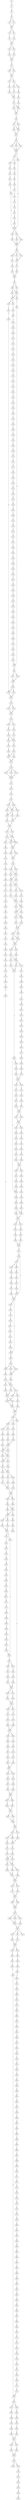 strict digraph  {
	S0 -> S1 [ label = A ];
	S1 -> S2 [ label = A ];
	S2 -> S3 [ label = C ];
	S3 -> S4 [ label = A ];
	S3 -> S5 [ label = C ];
	S4 -> S6 [ label = A ];
	S5 -> S6 [ label = A ];
	S6 -> S7 [ label = A ];
	S6 -> S8 [ label = G ];
	S7 -> S9 [ label = C ];
	S8 -> S10 [ label = T ];
	S9 -> S11 [ label = T ];
	S10 -> S11 [ label = T ];
	S11 -> S12 [ label = G ];
	S11 -> S13 [ label = A ];
	S12 -> S14 [ label = C ];
	S13 -> S15 [ label = A ];
	S14 -> S16 [ label = A ];
	S15 -> S16 [ label = A ];
	S16 -> S17 [ label = G ];
	S17 -> S18 [ label = C ];
	S17 -> S19 [ label = A ];
	S18 -> S20 [ label = C ];
	S19 -> S20 [ label = C ];
	S20 -> S21 [ label = G ];
	S20 -> S22 [ label = T ];
	S21 -> S23 [ label = A ];
	S22 -> S24 [ label = T ];
	S22 -> S25 [ label = C ];
	S23 -> S26 [ label = A ];
	S24 -> S27 [ label = G ];
	S25 -> S28 [ label = T ];
	S26 -> S29 [ label = G ];
	S27 -> S29 [ label = G ];
	S28 -> S30 [ label = C ];
	S29 -> S31 [ label = A ];
	S30 -> S32 [ label = C ];
	S31 -> S33 [ label = A ];
	S31 -> S34 [ label = G ];
	S32 -> S33 [ label = A ];
	S33 -> S35 [ label = G ];
	S34 -> S35 [ label = G ];
	S35 -> S36 [ label = A ];
	S36 -> S37 [ label = A ];
	S36 -> S38 [ label = T ];
	S37 -> S39 [ label = G ];
	S37 -> S40 [ label = A ];
	S38 -> S39 [ label = G ];
	S39 -> S41 [ label = A ];
	S40 -> S41 [ label = A ];
	S41 -> S42 [ label = A ];
	S42 -> S43 [ label = G ];
	S42 -> S44 [ label = C ];
	S42 -> S45 [ label = A ];
	S43 -> S46 [ label = A ];
	S44 -> S46 [ label = A ];
	S45 -> S46 [ label = A ];
	S46 -> S47 [ label = A ];
	S46 -> S48 [ label = T ];
	S47 -> S49 [ label = A ];
	S47 -> S50 [ label = A ];
	S48 -> S51 [ label = A ];
	S49 -> S52 [ label = T ];
	S50 -> S53 [ label = T ];
	S51 -> S54 [ label = C ];
	S51 -> S55 [ label = A ];
	S52 -> S56 [ label = G ];
	S53 -> S57 [ label = G ];
	S54 -> S58 [ label = C ];
	S55 -> S59 [ label = T ];
	S55 -> S60 [ label = G ];
	S56 -> S61 [ label = C ];
	S57 -> S62 [ label = T ];
	S58 -> S63 [ label = G ];
	S59 -> S63 [ label = G ];
	S60 -> S63 [ label = G ];
	S61 -> S64 [ label = C ];
	S62 -> S65 [ label = T ];
	S63 -> S66 [ label = A ];
	S64 -> S67 [ label = T ];
	S65 -> S68 [ label = C ];
	S66 -> S69 [ label = T ];
	S66 -> S70 [ label = C ];
	S66 -> S71 [ label = A ];
	S67 -> S72 [ label = G ];
	S68 -> S51 [ label = A ];
	S69 -> S73 [ label = C ];
	S70 -> S74 [ label = A ];
	S71 -> S74 [ label = A ];
	S72 -> S75 [ label = A ];
	S73 -> S76 [ label = C ];
	S74 -> S77 [ label = A ];
	S75 -> S78 [ label = C ];
	S76 -> S79 [ label = T ];
	S77 -> S80 [ label = A ];
	S78 -> S81 [ label = C ];
	S79 -> S82 [ label = G ];
	S80 -> S82 [ label = G ];
	S81 -> S83 [ label = T ];
	S82 -> S84 [ label = A ];
	S83 -> S85 [ label = A ];
	S84 -> S86 [ label = A ];
	S84 -> S87 [ label = G ];
	S85 -> S51 [ label = A ];
	S86 -> S88 [ label = G ];
	S86 -> S89 [ label = T ];
	S87 -> S88 [ label = G ];
	S88 -> S90 [ label = T ];
	S88 -> S91 [ label = A ];
	S89 -> S91 [ label = A ];
	S90 -> S92 [ label = T ];
	S91 -> S93 [ label = C ];
	S91 -> S94 [ label = G ];
	S92 -> S95 [ label = G ];
	S93 -> S96 [ label = G ];
	S94 -> S97 [ label = C ];
	S95 -> S98 [ label = A ];
	S96 -> S99 [ label = A ];
	S97 -> S100 [ label = T ];
	S98 -> S101 [ label = A ];
	S98 -> S102 [ label = C ];
	S99 -> S103 [ label = A ];
	S100 -> S104 [ label = G ];
	S101 -> S105 [ label = A ];
	S102 -> S105 [ label = A ];
	S103 -> S106 [ label = G ];
	S104 -> S107 [ label = G ];
	S105 -> S108 [ label = A ];
	S106 -> S109 [ label = T ];
	S107 -> S110 [ label = C ];
	S108 -> S104 [ label = G ];
	S108 -> S111 [ label = A ];
	S109 -> S112 [ label = T ];
	S110 -> S113 [ label = T ];
	S110 -> S114 [ label = A ];
	S111 -> S107 [ label = G ];
	S112 -> S115 [ label = G ];
	S113 -> S116 [ label = G ];
	S114 -> S116 [ label = G ];
	S115 -> S117 [ label = C ];
	S116 -> S118 [ label = C ];
	S117 -> S119 [ label = T ];
	S118 -> S120 [ label = C ];
	S118 -> S121 [ label = T ];
	S119 -> S122 [ label = G ];
	S120 -> S123 [ label = A ];
	S121 -> S124 [ label = G ];
	S122 -> S125 [ label = C ];
	S123 -> S126 [ label = C ];
	S124 -> S127 [ label = T ];
	S125 -> S128 [ label = A ];
	S126 -> S129 [ label = A ];
	S126 -> S130 [ label = C ];
	S127 -> S130 [ label = C ];
	S128 -> S131 [ label = G ];
	S129 -> S132 [ label = T ];
	S130 -> S133 [ label = A ];
	S131 -> S134 [ label = T ];
	S132 -> S135 [ label = T ];
	S133 -> S136 [ label = A ];
	S134 -> S137 [ label = G ];
	S135 -> S138 [ label = A ];
	S136 -> S139 [ label = G ];
	S136 -> S138 [ label = A ];
	S137 -> S140 [ label = A ];
	S138 -> S141 [ label = A ];
	S139 -> S141 [ label = A ];
	S140 -> S142 [ label = A ];
	S141 -> S143 [ label = T ];
	S142 -> S144 [ label = A ];
	S143 -> S145 [ label = T ];
	S143 -> S146 [ label = A ];
	S143 -> S147 [ label = C ];
	S144 -> S148 [ label = A ];
	S145 -> S149 [ label = C ];
	S146 -> S149 [ label = C ];
	S147 -> S149 [ label = C ];
	S148 -> S150 [ label = T ];
	S149 -> S151 [ label = A ];
	S150 -> S152 [ label = A ];
	S151 -> S153 [ label = A ];
	S152 -> S154 [ label = C ];
	S153 -> S155 [ label = G ];
	S154 -> S156 [ label = A ];
	S155 -> S157 [ label = C ];
	S156 -> S158 [ label = A ];
	S157 -> S159 [ label = A ];
	S157 -> S160 [ label = T ];
	S158 -> S161 [ label = A ];
	S159 -> S162 [ label = A ];
	S159 -> S163 [ label = C ];
	S160 -> S164 [ label = G ];
	S160 -> S163 [ label = C ];
	S161 -> S165 [ label = C ];
	S162 -> S166 [ label = G ];
	S163 -> S166 [ label = G ];
	S163 -> S167 [ label = T ];
	S164 -> S168 [ label = C ];
	S165 -> S169 [ label = G ];
	S166 -> S170 [ label = T ];
	S167 -> S171 [ label = G ];
	S168 -> S171 [ label = G ];
	S169 -> S172 [ label = G ];
	S170 -> S173 [ label = T ];
	S171 -> S173 [ label = T ];
	S172 -> S174 [ label = C ];
	S173 -> S175 [ label = T ];
	S173 -> S176 [ label = A ];
	S174 -> S177 [ label = G ];
	S175 -> S178 [ label = T ];
	S175 -> S179 [ label = C ];
	S176 -> S179 [ label = C ];
	S177 -> S180 [ label = T ];
	S178 -> S181 [ label = A ];
	S178 -> S182 [ label = A ];
	S179 -> S182 [ label = A ];
	S179 -> S183 [ label = C ];
	S180 -> S184 [ label = A ];
	S181 -> S185 [ label = A ];
	S182 -> S186 [ label = G ];
	S183 -> S186 [ label = G ];
	S184 -> S187 [ label = T ];
	S185 -> S188 [ label = A ];
	S186 -> S189 [ label = A ];
	S186 -> S190 [ label = G ];
	S187 -> S191 [ label = A ];
	S188 -> S192 [ label = G ];
	S189 -> S193 [ label = G ];
	S190 -> S193 [ label = G ];
	S191 -> S194 [ label = G ];
	S192 -> S195 [ label = A ];
	S193 -> S196 [ label = G ];
	S194 -> S197 [ label = A ];
	S195 -> S198 [ label = T ];
	S196 -> S199 [ label = A ];
	S196 -> S200 [ label = T ];
	S197 -> S201 [ label = G ];
	S198 -> S202 [ label = G ];
	S199 -> S203 [ label = T ];
	S199 -> S204 [ label = C ];
	S200 -> S203 [ label = T ];
	S201 -> S205 [ label = G ];
	S202 -> S206 [ label = C ];
	S203 -> S207 [ label = T ];
	S203 -> S208 [ label = A ];
	S204 -> S208 [ label = A ];
	S205 -> S209 [ label = T ];
	S206 -> S210 [ label = A ];
	S207 -> S211 [ label = T ];
	S208 -> S211 [ label = T ];
	S208 -> S212 [ label = C ];
	S209 -> S213 [ label = C ];
	S210 -> S214 [ label = G ];
	S211 -> S215 [ label = G ];
	S211 -> S216 [ label = C ];
	S212 -> S217 [ label = T ];
	S213 -> S218 [ label = A ];
	S214 -> S219 [ label = C ];
	S215 -> S220 [ label = C ];
	S216 -> S221 [ label = A ];
	S217 -> S222 [ label = T ];
	S218 -> S223 [ label = T ];
	S219 -> S224 [ label = G ];
	S220 -> S225 [ label = A ];
	S221 -> S226 [ label = C ];
	S222 -> S225 [ label = A ];
	S223 -> S227 [ label = G ];
	S224 -> S228 [ label = G ];
	S225 -> S229 [ label = T ];
	S225 -> S230 [ label = G ];
	S226 -> S230 [ label = G ];
	S227 -> S231 [ label = C ];
	S228 -> S232 [ label = C ];
	S229 -> S233 [ label = C ];
	S230 -> S234 [ label = T ];
	S230 -> S233 [ label = C ];
	S231 -> S235 [ label = T ];
	S232 -> S236 [ label = C ];
	S233 -> S237 [ label = G ];
	S233 -> S238 [ label = C ];
	S234 -> S238 [ label = C ];
	S235 -> S239 [ label = G ];
	S236 -> S240 [ label = C ];
	S237 -> S241 [ label = C ];
	S238 -> S242 [ label = A ];
	S239 -> S243 [ label = G ];
	S240 -> S244 [ label = C ];
	S241 -> S245 [ label = G ];
	S242 -> S245 [ label = G ];
	S243 -> S246 [ label = A ];
	S244 -> S247 [ label = C ];
	S245 -> S248 [ label = A ];
	S245 -> S249 [ label = G ];
	S246 -> S250 [ label = A ];
	S247 -> S251 [ label = G ];
	S248 -> S252 [ label = A ];
	S248 -> S253 [ label = G ];
	S249 -> S252 [ label = A ];
	S250 -> S254 [ label = G ];
	S251 -> S255 [ label = C ];
	S252 -> S256 [ label = A ];
	S253 -> S256 [ label = A ];
	S254 -> S257 [ label = G ];
	S255 -> S258 [ label = C ];
	S256 -> S259 [ label = A ];
	S256 -> S260 [ label = G ];
	S257 -> S261 [ label = A ];
	S258 -> S262 [ label = A ];
	S259 -> S263 [ label = T ];
	S260 -> S264 [ label = G ];
	S261 -> S265 [ label = C ];
	S262 -> S266 [ label = C ];
	S263 -> S267 [ label = C ];
	S263 -> S268 [ label = A ];
	S264 -> S268 [ label = A ];
	S265 -> S269 [ label = T ];
	S266 -> S270 [ label = T ];
	S267 -> S271 [ label = C ];
	S268 -> S272 [ label = T ];
	S268 -> S273 [ label = G ];
	S269 -> S274 [ label = A ];
	S270 -> S275 [ label = G ];
	S271 -> S276 [ label = G ];
	S272 -> S277 [ label = T ];
	S273 -> S276 [ label = G ];
	S274 -> S278 [ label = A ];
	S275 -> S279 [ label = G ];
	S276 -> S280 [ label = T ];
	S277 -> S281 [ label = A ];
	S278 -> S282 [ label = A ];
	S279 -> S283 [ label = A ];
	S280 -> S284 [ label = A ];
	S280 -> S285 [ label = G ];
	S281 -> S286 [ label = T ];
	S282 -> S287 [ label = G ];
	S283 -> S288 [ label = G ];
	S284 -> S289 [ label = G ];
	S285 -> S290 [ label = A ];
	S286 -> S291 [ label = A ];
	S287 -> S292 [ label = C ];
	S288 -> S293 [ label = G ];
	S289 -> S294 [ label = C ];
	S290 -> S295 [ label = A ];
	S291 -> S296 [ label = A ];
	S292 -> S297 [ label = T ];
	S293 -> S298 [ label = A ];
	S294 -> S299 [ label = G ];
	S295 -> S300 [ label = G ];
	S296 -> S301 [ label = A ];
	S297 -> S302 [ label = A ];
	S298 -> S303 [ label = T ];
	S299 -> S304 [ label = T ];
	S299 -> S305 [ label = A ];
	S300 -> S306 [ label = C ];
	S300 -> S307 [ label = A ];
	S301 -> S308 [ label = A ];
	S302 -> S309 [ label = C ];
	S303 -> S310 [ label = T ];
	S304 -> S311 [ label = C ];
	S305 -> S312 [ label = G ];
	S306 -> S313 [ label = A ];
	S307 -> S313 [ label = A ];
	S308 -> S314 [ label = A ];
	S309 -> S315 [ label = T ];
	S310 -> S316 [ label = G ];
	S310 -> S317 [ label = T ];
	S311 -> S318 [ label = T ];
	S312 -> S319 [ label = C ];
	S313 -> S320 [ label = A ];
	S313 -> S321 [ label = G ];
	S314 -> S322 [ label = G ];
	S315 -> S323 [ label = A ];
	S316 -> S324 [ label = A ];
	S316 -> S325 [ label = C ];
	S317 -> S326 [ label = G ];
	S318 -> S327 [ label = G ];
	S319 -> S328 [ label = T ];
	S320 -> S329 [ label = A ];
	S321 -> S330 [ label = G ];
	S322 -> S331 [ label = A ];
	S323 -> S332 [ label = A ];
	S324 -> S333 [ label = G ];
	S325 -> S334 [ label = C ];
	S325 -> S335 [ label = T ];
	S326 -> S333 [ label = G ];
	S327 -> S336 [ label = A ];
	S328 -> S337 [ label = T ];
	S329 -> S338 [ label = T ];
	S330 -> S339 [ label = A ];
	S331 -> S340 [ label = A ];
	S332 -> S341 [ label = A ];
	S333 -> S342 [ label = T ];
	S333 -> S343 [ label = G ];
	S334 -> S344 [ label = A ];
	S335 -> S342 [ label = T ];
	S336 -> S345 [ label = G ];
	S337 -> S345 [ label = G ];
	S338 -> S346 [ label = G ];
	S339 -> S347 [ label = A ];
	S340 -> S348 [ label = A ];
	S341 -> S95 [ label = G ];
	S342 -> S349 [ label = G ];
	S343 -> S349 [ label = G ];
	S344 -> S350 [ label = C ];
	S345 -> S351 [ label = A ];
	S345 -> S352 [ label = C ];
	S346 -> S353 [ label = A ];
	S347 -> S353 [ label = A ];
	S348 -> S354 [ label = T ];
	S349 -> S355 [ label = A ];
	S350 -> S355 [ label = A ];
	S351 -> S356 [ label = A ];
	S352 -> S356 [ label = A ];
	S353 -> S357 [ label = A ];
	S354 -> S358 [ label = C ];
	S355 -> S359 [ label = G ];
	S355 -> S360 [ label = A ];
	S356 -> S361 [ label = A ];
	S356 -> S362 [ label = C ];
	S357 -> S363 [ label = A ];
	S358 -> S364 [ label = C ];
	S359 -> S365 [ label = A ];
	S359 -> S366 [ label = G ];
	S360 -> S367 [ label = G ];
	S361 -> S368 [ label = C ];
	S362 -> S369 [ label = A ];
	S363 -> S370 [ label = A ];
	S363 -> S371 [ label = C ];
	S364 -> S372 [ label = T ];
	S365 -> S373 [ label = T ];
	S365 -> S374 [ label = C ];
	S366 -> S375 [ label = A ];
	S367 -> S376 [ label = A ];
	S367 -> S377 [ label = T ];
	S368 -> S378 [ label = A ];
	S369 -> S379 [ label = G ];
	S370 -> S380 [ label = T ];
	S370 -> S381 [ label = G ];
	S371 -> S382 [ label = A ];
	S372 -> S383 [ label = C ];
	S373 -> S384 [ label = A ];
	S374 -> S385 [ label = G ];
	S375 -> S386 [ label = T ];
	S376 -> S387 [ label = A ];
	S376 -> S388 [ label = G ];
	S377 -> S389 [ label = T ];
	S378 -> S390 [ label = A ];
	S379 -> S391 [ label = T ];
	S380 -> S392 [ label = A ];
	S381 -> S393 [ label = C ];
	S382 -> S394 [ label = C ];
	S382 -> S395 [ label = A ];
	S383 -> S396 [ label = T ];
	S384 -> S397 [ label = A ];
	S385 -> S398 [ label = T ];
	S386 -> S399 [ label = G ];
	S387 -> S400 [ label = G ];
	S388 -> S401 [ label = A ];
	S389 -> S401 [ label = A ];
	S390 -> S402 [ label = C ];
	S391 -> S403 [ label = G ];
	S392 -> S404 [ label = T ];
	S393 -> S405 [ label = A ];
	S394 -> S406 [ label = A ];
	S395 -> S407 [ label = G ];
	S396 -> S408 [ label = G ];
	S397 -> S409 [ label = A ];
	S398 -> S410 [ label = C ];
	S399 -> S409 [ label = A ];
	S400 -> S411 [ label = C ];
	S401 -> S412 [ label = A ];
	S402 -> S413 [ label = C ];
	S403 -> S414 [ label = A ];
	S404 -> S415 [ label = T ];
	S405 -> S416 [ label = A ];
	S406 -> S417 [ label = A ];
	S407 -> S418 [ label = A ];
	S408 -> S419 [ label = A ];
	S409 -> S420 [ label = G ];
	S409 -> S421 [ label = A ];
	S410 -> S421 [ label = A ];
	S411 -> S422 [ label = C ];
	S412 -> S423 [ label = A ];
	S413 -> S424 [ label = G ];
	S414 -> S425 [ label = A ];
	S415 -> S426 [ label = G ];
	S416 -> S427 [ label = C ];
	S417 -> S428 [ label = G ];
	S418 -> S429 [ label = C ];
	S418 -> S298 [ label = A ];
	S418 -> S430 [ label = G ];
	S419 -> S299 [ label = G ];
	S420 -> S431 [ label = A ];
	S421 -> S432 [ label = C ];
	S421 -> S431 [ label = A ];
	S422 -> S433 [ label = G ];
	S423 -> S433 [ label = G ];
	S423 -> S434 [ label = A ];
	S424 -> S435 [ label = A ];
	S425 -> S435 [ label = A ];
	S426 -> S371 [ label = C ];
	S427 -> S436 [ label = G ];
	S428 -> S437 [ label = C ];
	S429 -> S438 [ label = G ];
	S430 -> S438 [ label = G ];
	S431 -> S439 [ label = A ];
	S431 -> S440 [ label = T ];
	S432 -> S439 [ label = A ];
	S433 -> S441 [ label = G ];
	S433 -> S442 [ label = C ];
	S434 -> S442 [ label = C ];
	S435 -> S443 [ label = A ];
	S435 -> S444 [ label = G ];
	S436 -> S382 [ label = A ];
	S437 -> S445 [ label = T ];
	S438 -> S446 [ label = A ];
	S439 -> S447 [ label = G ];
	S440 -> S448 [ label = A ];
	S441 -> S449 [ label = G ];
	S442 -> S450 [ label = T ];
	S442 -> S451 [ label = A ];
	S443 -> S452 [ label = C ];
	S444 -> S453 [ label = T ];
	S445 -> S454 [ label = A ];
	S446 -> S316 [ label = G ];
	S447 -> S455 [ label = A ];
	S447 -> S456 [ label = C ];
	S448 -> S455 [ label = A ];
	S449 -> S457 [ label = G ];
	S450 -> S457 [ label = G ];
	S451 -> S458 [ label = C ];
	S452 -> S459 [ label = A ];
	S453 -> S460 [ label = G ];
	S454 -> S461 [ label = G ];
	S455 -> S462 [ label = C ];
	S455 -> S463 [ label = G ];
	S456 -> S464 [ label = A ];
	S457 -> S465 [ label = A ];
	S458 -> S465 [ label = A ];
	S459 -> S466 [ label = C ];
	S460 -> S467 [ label = A ];
	S461 -> S468 [ label = C ];
	S462 -> S469 [ label = T ];
	S463 -> S470 [ label = A ];
	S464 -> S471 [ label = G ];
	S465 -> S472 [ label = G ];
	S465 -> S473 [ label = A ];
	S466 -> S285 [ label = G ];
	S467 -> S474 [ label = T ];
	S468 -> S395 [ label = A ];
	S469 -> S475 [ label = A ];
	S470 -> S476 [ label = G ];
	S471 -> S476 [ label = G ];
	S472 -> S477 [ label = G ];
	S473 -> S478 [ label = A ];
	S474 -> S479 [ label = G ];
	S475 -> S480 [ label = C ];
	S476 -> S480 [ label = C ];
	S477 -> S481 [ label = A ];
	S478 -> S481 [ label = A ];
	S479 -> S482 [ label = T ];
	S480 -> S483 [ label = A ];
	S480 -> S484 [ label = T ];
	S481 -> S485 [ label = A ];
	S481 -> S486 [ label = G ];
	S482 -> S487 [ label = A ];
	S483 -> S488 [ label = T ];
	S484 -> S489 [ label = G ];
	S485 -> S490 [ label = G ];
	S486 -> S490 [ label = G ];
	S487 -> S307 [ label = A ];
	S488 -> S491 [ label = A ];
	S489 -> S491 [ label = A ];
	S489 -> S492 [ label = C ];
	S490 -> S493 [ label = A ];
	S491 -> S494 [ label = C ];
	S491 -> S495 [ label = T ];
	S492 -> S495 [ label = T ];
	S493 -> S496 [ label = A ];
	S493 -> S497 [ label = G ];
	S493 -> S498 [ label = C ];
	S494 -> S499 [ label = A ];
	S495 -> S500 [ label = T ];
	S495 -> S501 [ label = G ];
	S496 -> S502 [ label = A ];
	S497 -> S503 [ label = G ];
	S498 -> S502 [ label = A ];
	S499 -> S504 [ label = A ];
	S500 -> S505 [ label = C ];
	S501 -> S506 [ label = G ];
	S502 -> S507 [ label = A ];
	S503 -> S507 [ label = A ];
	S504 -> S508 [ label = G ];
	S505 -> S509 [ label = A ];
	S506 -> S509 [ label = A ];
	S507 -> S510 [ label = T ];
	S507 -> S511 [ label = A ];
	S507 -> S512 [ label = C ];
	S509 -> S514 [ label = A ];
	S509 -> S515 [ label = A ];
	S510 -> S516 [ label = T ];
	S511 -> S517 [ label = A ];
	S514 -> S518 [ label = C ];
	S515 -> S519 [ label = T ];
	S516 -> S520 [ label = T ];
	S517 -> S520 [ label = T ];
	S518 -> S521 [ label = C ];
	S519 -> S522 [ label = T ];
	S520 -> S523 [ label = A ];
	S520 -> S524 [ label = C ];
	S521 -> S525 [ label = A ];
	S522 -> S526 [ label = G ];
	S522 -> S527 [ label = A ];
	S523 -> S528 [ label = A ];
	S524 -> S529 [ label = C ];
	S525 -> S530 [ label = G ];
	S526 -> S531 [ label = C ];
	S527 -> S532 [ label = T ];
	S528 -> S533 [ label = A ];
	S529 -> S534 [ label = G ];
	S530 -> S535 [ label = C ];
	S531 -> S536 [ label = A ];
	S532 -> S537 [ label = C ];
	S533 -> S538 [ label = G ];
	S534 -> S539 [ label = C ];
	S535 -> S540 [ label = G ];
	S536 -> S541 [ label = A ];
	S537 -> S542 [ label = C ];
	S538 -> S543 [ label = A ];
	S539 -> S544 [ label = A ];
	S540 -> S545 [ label = C ];
	S541 -> S546 [ label = A ];
	S542 -> S546 [ label = A ];
	S543 -> S547 [ label = A ];
	S544 -> S548 [ label = A ];
	S545 -> S549 [ label = C ];
	S546 -> S550 [ label = G ];
	S546 -> S551 [ label = A ];
	S547 -> S552 [ label = G ];
	S548 -> S553 [ label = G ];
	S549 -> S554 [ label = G ];
	S550 -> S555 [ label = G ];
	S551 -> S556 [ label = C ];
	S552 -> S557 [ label = A ];
	S552 -> S558 [ label = G ];
	S553 -> S559 [ label = C ];
	S554 -> S560 [ label = G ];
	S555 -> S561 [ label = A ];
	S556 -> S561 [ label = A ];
	S557 -> S562 [ label = T ];
	S558 -> S563 [ label = A ];
	S559 -> S564 [ label = A ];
	S560 -> S565 [ label = A ];
	S561 -> S566 [ label = T ];
	S561 -> S567 [ label = A ];
	S562 -> S568 [ label = A ];
	S563 -> S569 [ label = T ];
	S564 -> S570 [ label = G ];
	S565 -> S571 [ label = A ];
	S566 -> S572 [ label = G ];
	S567 -> S573 [ label = A ];
	S568 -> S574 [ label = C ];
	S569 -> S575 [ label = A ];
	S570 -> S576 [ label = G ];
	S571 -> S577 [ label = C ];
	S572 -> S578 [ label = C ];
	S573 -> S579 [ label = A ];
	S574 -> S580 [ label = A ];
	S575 -> S581 [ label = T ];
	S576 -> S582 [ label = A ];
	S577 -> S583 [ label = C ];
	S578 -> S584 [ label = T ];
	S579 -> S585 [ label = A ];
	S580 -> S586 [ label = C ];
	S581 -> S587 [ label = A ];
	S582 -> S588 [ label = T ];
	S583 -> S589 [ label = A ];
	S584 -> S590 [ label = T ];
	S585 -> S590 [ label = T ];
	S586 -> S591 [ label = A ];
	S587 -> S591 [ label = A ];
	S588 -> S592 [ label = C ];
	S589 -> S593 [ label = C ];
	S590 -> S594 [ label = T ];
	S590 -> S595 [ label = A ];
	S591 -> S596 [ label = G ];
	S591 -> S597 [ label = A ];
	S592 -> S598 [ label = T ];
	S593 -> S599 [ label = T ];
	S594 -> S600 [ label = A ];
	S595 -> S601 [ label = T ];
	S596 -> S602 [ label = C ];
	S597 -> S603 [ label = A ];
	S598 -> S604 [ label = A ];
	S599 -> S605 [ label = A ];
	S600 -> S606 [ label = G ];
	S601 -> S607 [ label = A ];
	S602 -> S608 [ label = C ];
	S603 -> S608 [ label = C ];
	S604 -> S609 [ label = G ];
	S605 -> S610 [ label = G ];
	S606 -> S611 [ label = T ];
	S607 -> S612 [ label = G ];
	S608 -> S613 [ label = C ];
	S609 -> S614 [ label = C ];
	S610 -> S615 [ label = C ];
	S611 -> S616 [ label = T ];
	S612 -> S617 [ label = G ];
	S613 -> S618 [ label = T ];
	S613 -> S619 [ label = A ];
	S614 -> S620 [ label = T ];
	S615 -> S621 [ label = T ];
	S616 -> S622 [ label = G ];
	S617 -> S623 [ label = A ];
	S619 -> S624 [ label = G ];
	S620 -> S625 [ label = G ];
	S621 -> S519 [ label = T ];
	S622 -> S626 [ label = A ];
	S623 -> S626 [ label = A ];
	S624 -> S627 [ label = G ];
	S625 -> S628 [ label = C ];
	S626 -> S629 [ label = C ];
	S626 -> S630 [ label = G ];
	S627 -> S631 [ label = A ];
	S628 -> S632 [ label = T ];
	S629 -> S633 [ label = G ];
	S630 -> S634 [ label = C ];
	S631 -> S635 [ label = G ];
	S632 -> S636 [ label = G ];
	S633 -> S637 [ label = C ];
	S634 -> S638 [ label = A ];
	S635 -> S639 [ label = A ];
	S636 -> S640 [ label = T ];
	S637 -> S641 [ label = A ];
	S638 -> S642 [ label = T ];
	S639 -> S643 [ label = A ];
	S640 -> S644 [ label = C ];
	S641 -> S645 [ label = C ];
	S642 -> S645 [ label = C ];
	S644 -> S646 [ label = A ];
	S645 -> S647 [ label = T ];
	S645 -> S648 [ label = G ];
	S646 -> S649 [ label = A ];
	S647 -> S650 [ label = G ];
	S648 -> S651 [ label = A ];
	S649 -> S652 [ label = A ];
	S650 -> S653 [ label = T ];
	S651 -> S653 [ label = T ];
	S652 -> S654 [ label = A ];
	S653 -> S655 [ label = T ];
	S653 -> S656 [ label = C ];
	S654 -> S657 [ label = T ];
	S655 -> S658 [ label = T ];
	S656 -> S658 [ label = T ];
	S657 -> S659 [ label = T ];
	S658 -> S367 [ label = G ];
	S659 -> S660 [ label = C ];
	S660 -> S661 [ label = A ];
	S661 -> S662 [ label = G ];
	S662 -> S663 [ label = C ];
	S663 -> S664 [ label = G ];
	S664 -> S665 [ label = T ];
	S665 -> S666 [ label = T ];
	S666 -> S667 [ label = C ];
	S667 -> S668 [ label = G ];
	S668 -> S669 [ label = T ];
	S669 -> S670 [ label = A ];
	S670 -> S671 [ label = C ];
	S671 -> S672 [ label = A ];
	S672 -> S673 [ label = G ];
	S673 -> S674 [ label = A ];
	S674 -> S675 [ label = G ];
	S675 -> S676 [ label = G ];
	S676 -> S677 [ label = T ];
	S677 -> S678 [ label = T ];
	S678 -> S679 [ label = A ];
	S679 -> S680 [ label = T ];
	S680 -> S681 [ label = C ];
	S681 -> S682 [ label = G ];
	S682 -> S683 [ label = C ];
	S683 -> S684 [ label = A ];
	S684 -> S685 [ label = G ];
	S685 -> S686 [ label = T ];
	S686 -> S687 [ label = C ];
	S687 -> S688 [ label = G ];
	S688 -> S689 [ label = T ];
	S689 -> S690 [ label = A ];
	S690 -> S691 [ label = A ];
	S691 -> S692 [ label = A ];
	S692 -> S693 [ label = G ];
	S693 -> S694 [ label = T ];
	S694 -> S695 [ label = G ];
	S695 -> S696 [ label = A ];
	S696 -> S697 [ label = C ];
	S697 -> S698 [ label = T ];
	S698 -> S699 [ label = G ];
	S699 -> S700 [ label = C ];
	S700 -> S701 [ label = A ];
	S701 -> S702 [ label = C ];
	S702 -> S703 [ label = C ];
	S703 -> S704 [ label = A ];
	S704 -> S705 [ label = C ];
	S705 -> S706 [ label = C ];
	S706 -> S707 [ label = A ];
	S707 -> S708 [ label = T ];
	S708 -> S709 [ label = C ];
	S709 -> S710 [ label = A ];
	S710 -> S711 [ label = G ];
	S711 -> S547 [ label = A ];
}
